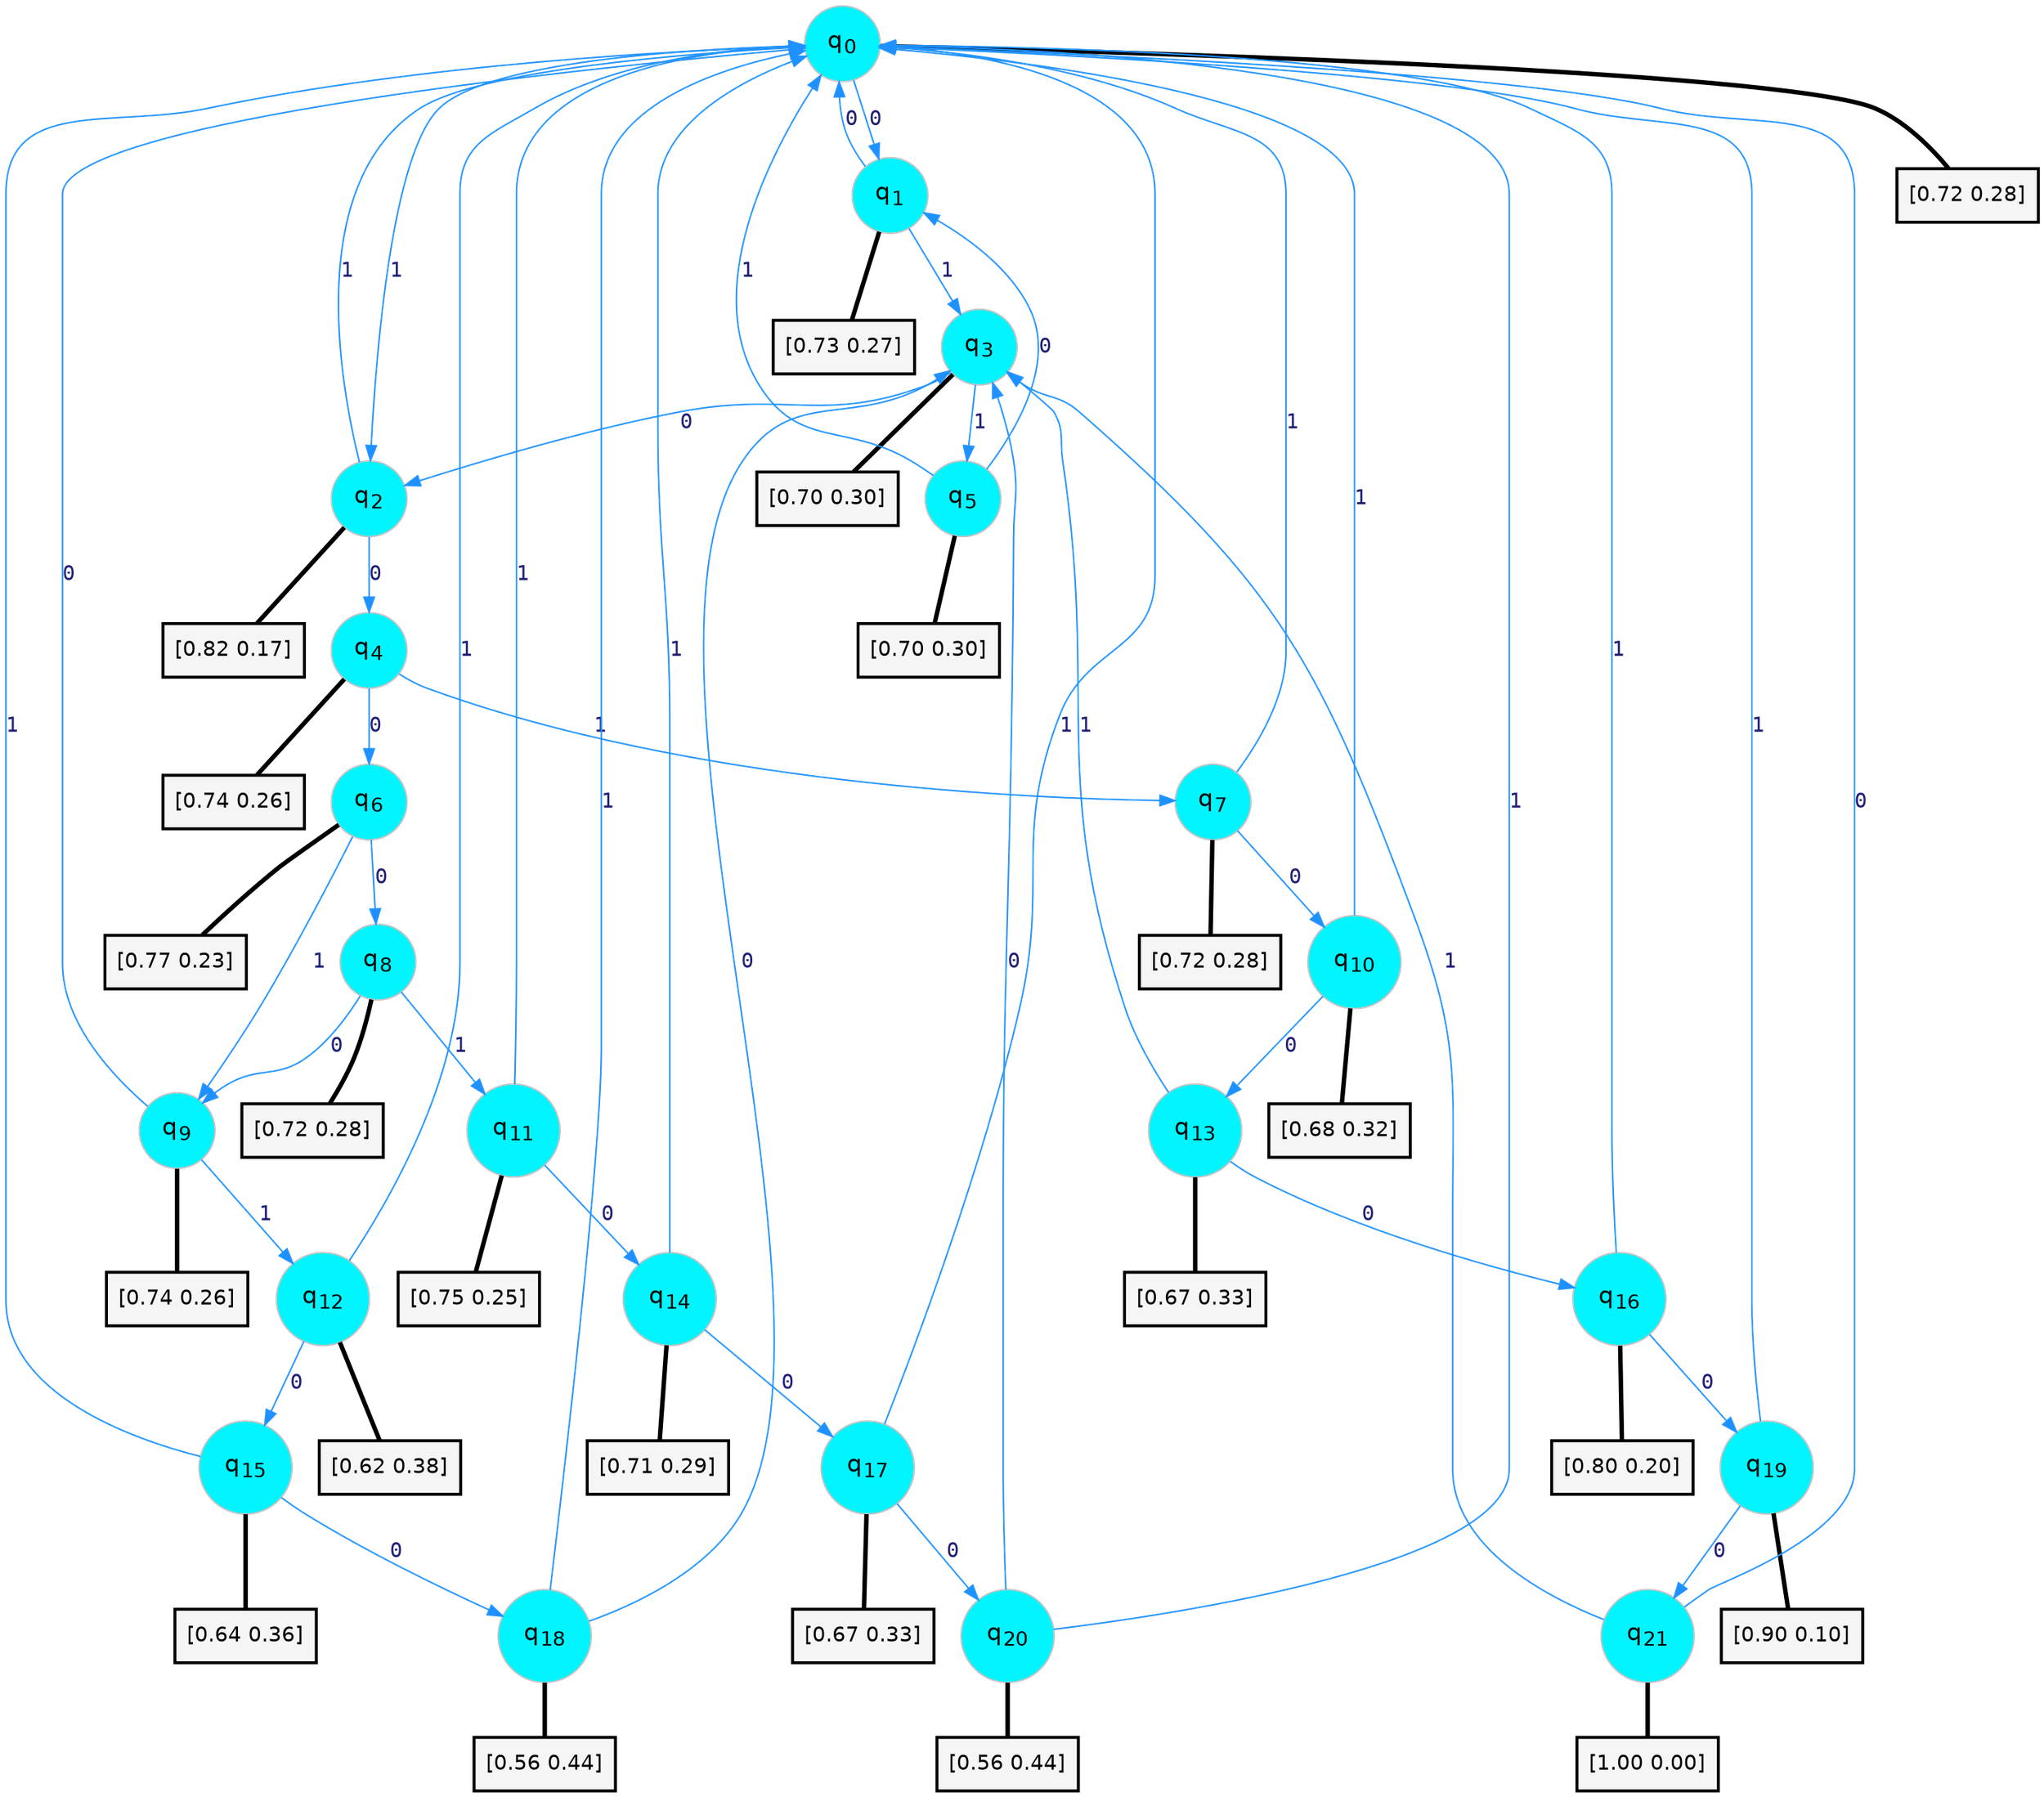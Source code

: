 digraph G {
graph [
bgcolor=transparent, dpi=300, rankdir=TD, size="40,25"];
node [
color=gray, fillcolor=turquoise1, fontcolor=black, fontname=Helvetica, fontsize=16, fontweight=bold, shape=circle, style=filled];
edge [
arrowsize=1, color=dodgerblue1, fontcolor=midnightblue, fontname=courier, fontweight=bold, penwidth=1, style=solid, weight=20];
0[label=<q<SUB>0</SUB>>];
1[label=<q<SUB>1</SUB>>];
2[label=<q<SUB>2</SUB>>];
3[label=<q<SUB>3</SUB>>];
4[label=<q<SUB>4</SUB>>];
5[label=<q<SUB>5</SUB>>];
6[label=<q<SUB>6</SUB>>];
7[label=<q<SUB>7</SUB>>];
8[label=<q<SUB>8</SUB>>];
9[label=<q<SUB>9</SUB>>];
10[label=<q<SUB>10</SUB>>];
11[label=<q<SUB>11</SUB>>];
12[label=<q<SUB>12</SUB>>];
13[label=<q<SUB>13</SUB>>];
14[label=<q<SUB>14</SUB>>];
15[label=<q<SUB>15</SUB>>];
16[label=<q<SUB>16</SUB>>];
17[label=<q<SUB>17</SUB>>];
18[label=<q<SUB>18</SUB>>];
19[label=<q<SUB>19</SUB>>];
20[label=<q<SUB>20</SUB>>];
21[label=<q<SUB>21</SUB>>];
22[label="[0.72 0.28]", shape=box,fontcolor=black, fontname=Helvetica, fontsize=14, penwidth=2, fillcolor=whitesmoke,color=black];
23[label="[0.73 0.27]", shape=box,fontcolor=black, fontname=Helvetica, fontsize=14, penwidth=2, fillcolor=whitesmoke,color=black];
24[label="[0.82 0.17]", shape=box,fontcolor=black, fontname=Helvetica, fontsize=14, penwidth=2, fillcolor=whitesmoke,color=black];
25[label="[0.70 0.30]", shape=box,fontcolor=black, fontname=Helvetica, fontsize=14, penwidth=2, fillcolor=whitesmoke,color=black];
26[label="[0.74 0.26]", shape=box,fontcolor=black, fontname=Helvetica, fontsize=14, penwidth=2, fillcolor=whitesmoke,color=black];
27[label="[0.70 0.30]", shape=box,fontcolor=black, fontname=Helvetica, fontsize=14, penwidth=2, fillcolor=whitesmoke,color=black];
28[label="[0.77 0.23]", shape=box,fontcolor=black, fontname=Helvetica, fontsize=14, penwidth=2, fillcolor=whitesmoke,color=black];
29[label="[0.72 0.28]", shape=box,fontcolor=black, fontname=Helvetica, fontsize=14, penwidth=2, fillcolor=whitesmoke,color=black];
30[label="[0.72 0.28]", shape=box,fontcolor=black, fontname=Helvetica, fontsize=14, penwidth=2, fillcolor=whitesmoke,color=black];
31[label="[0.74 0.26]", shape=box,fontcolor=black, fontname=Helvetica, fontsize=14, penwidth=2, fillcolor=whitesmoke,color=black];
32[label="[0.68 0.32]", shape=box,fontcolor=black, fontname=Helvetica, fontsize=14, penwidth=2, fillcolor=whitesmoke,color=black];
33[label="[0.75 0.25]", shape=box,fontcolor=black, fontname=Helvetica, fontsize=14, penwidth=2, fillcolor=whitesmoke,color=black];
34[label="[0.62 0.38]", shape=box,fontcolor=black, fontname=Helvetica, fontsize=14, penwidth=2, fillcolor=whitesmoke,color=black];
35[label="[0.67 0.33]", shape=box,fontcolor=black, fontname=Helvetica, fontsize=14, penwidth=2, fillcolor=whitesmoke,color=black];
36[label="[0.71 0.29]", shape=box,fontcolor=black, fontname=Helvetica, fontsize=14, penwidth=2, fillcolor=whitesmoke,color=black];
37[label="[0.64 0.36]", shape=box,fontcolor=black, fontname=Helvetica, fontsize=14, penwidth=2, fillcolor=whitesmoke,color=black];
38[label="[0.80 0.20]", shape=box,fontcolor=black, fontname=Helvetica, fontsize=14, penwidth=2, fillcolor=whitesmoke,color=black];
39[label="[0.67 0.33]", shape=box,fontcolor=black, fontname=Helvetica, fontsize=14, penwidth=2, fillcolor=whitesmoke,color=black];
40[label="[0.56 0.44]", shape=box,fontcolor=black, fontname=Helvetica, fontsize=14, penwidth=2, fillcolor=whitesmoke,color=black];
41[label="[0.90 0.10]", shape=box,fontcolor=black, fontname=Helvetica, fontsize=14, penwidth=2, fillcolor=whitesmoke,color=black];
42[label="[0.56 0.44]", shape=box,fontcolor=black, fontname=Helvetica, fontsize=14, penwidth=2, fillcolor=whitesmoke,color=black];
43[label="[1.00 0.00]", shape=box,fontcolor=black, fontname=Helvetica, fontsize=14, penwidth=2, fillcolor=whitesmoke,color=black];
0->1 [label=0];
0->2 [label=1];
0->22 [arrowhead=none, penwidth=3,color=black];
1->0 [label=0];
1->3 [label=1];
1->23 [arrowhead=none, penwidth=3,color=black];
2->4 [label=0];
2->0 [label=1];
2->24 [arrowhead=none, penwidth=3,color=black];
3->2 [label=0];
3->5 [label=1];
3->25 [arrowhead=none, penwidth=3,color=black];
4->6 [label=0];
4->7 [label=1];
4->26 [arrowhead=none, penwidth=3,color=black];
5->1 [label=0];
5->0 [label=1];
5->27 [arrowhead=none, penwidth=3,color=black];
6->8 [label=0];
6->9 [label=1];
6->28 [arrowhead=none, penwidth=3,color=black];
7->10 [label=0];
7->0 [label=1];
7->29 [arrowhead=none, penwidth=3,color=black];
8->9 [label=0];
8->11 [label=1];
8->30 [arrowhead=none, penwidth=3,color=black];
9->0 [label=0];
9->12 [label=1];
9->31 [arrowhead=none, penwidth=3,color=black];
10->13 [label=0];
10->0 [label=1];
10->32 [arrowhead=none, penwidth=3,color=black];
11->14 [label=0];
11->0 [label=1];
11->33 [arrowhead=none, penwidth=3,color=black];
12->15 [label=0];
12->0 [label=1];
12->34 [arrowhead=none, penwidth=3,color=black];
13->16 [label=0];
13->3 [label=1];
13->35 [arrowhead=none, penwidth=3,color=black];
14->17 [label=0];
14->0 [label=1];
14->36 [arrowhead=none, penwidth=3,color=black];
15->18 [label=0];
15->0 [label=1];
15->37 [arrowhead=none, penwidth=3,color=black];
16->19 [label=0];
16->0 [label=1];
16->38 [arrowhead=none, penwidth=3,color=black];
17->20 [label=0];
17->0 [label=1];
17->39 [arrowhead=none, penwidth=3,color=black];
18->3 [label=0];
18->0 [label=1];
18->40 [arrowhead=none, penwidth=3,color=black];
19->21 [label=0];
19->0 [label=1];
19->41 [arrowhead=none, penwidth=3,color=black];
20->3 [label=0];
20->0 [label=1];
20->42 [arrowhead=none, penwidth=3,color=black];
21->0 [label=0];
21->3 [label=1];
21->43 [arrowhead=none, penwidth=3,color=black];
}
